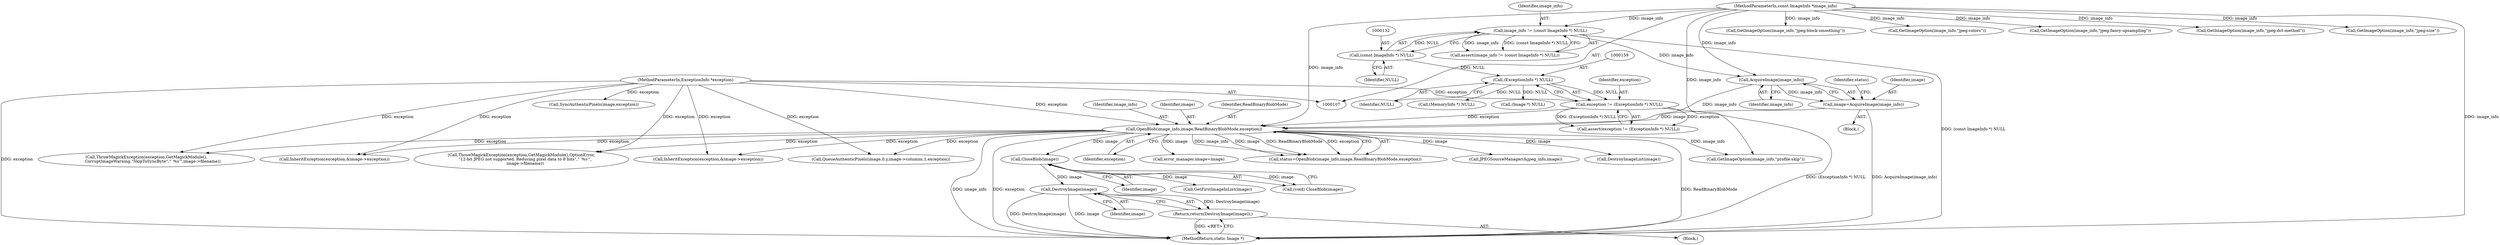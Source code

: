 digraph "0_ImageMagick_58cf5bf4fade82e3b510e8f3463a967278a3e410@pointer" {
"1000296" [label="(Call,DestroyImage(image))"];
"1000269" [label="(Call,CloseBlob(image))"];
"1000179" [label="(Call,OpenBlob(image_info,image,ReadBinaryBlobMode,exception))"];
"1000175" [label="(Call,AcquireImage(image_info))"];
"1000129" [label="(Call,image_info != (const ImageInfo *) NULL)"];
"1000108" [label="(MethodParameterIn,const ImageInfo *image_info)"];
"1000131" [label="(Call,(const ImageInfo *) NULL)"];
"1000173" [label="(Call,image=AcquireImage(image_info))"];
"1000156" [label="(Call,exception != (ExceptionInfo *) NULL)"];
"1000109" [label="(MethodParameterIn,ExceptionInfo *exception)"];
"1000158" [label="(Call,(ExceptionInfo *) NULL)"];
"1000295" [label="(Return,return(DestroyImage(image));)"];
"1000175" [label="(Call,AcquireImage(image_info))"];
"1000157" [label="(Identifier,exception)"];
"1000320" [label="(Call,GetImageOption(image_info,\"profile:skip\"))"];
"1000296" [label="(Call,DestroyImage(image))"];
"1000180" [label="(Identifier,image_info)"];
"1000697" [label="(Call,GetImageOption(image_info,\"jpeg:block-smoothing\"))"];
"1001792" [label="(Call,SyncAuthenticPixels(image,exception))"];
"1000183" [label="(Identifier,exception)"];
"1000110" [label="(Block,)"];
"1000156" [label="(Call,exception != (ExceptionInfo *) NULL)"];
"1000108" [label="(MethodParameterIn,const ImageInfo *image_info)"];
"1000235" [label="(Call,error_manager.image=image)"];
"1000173" [label="(Call,image=AcquireImage(image_info))"];
"1000155" [label="(Call,assert(exception != (ExceptionInfo *) NULL))"];
"1001070" [label="(Call,InheritException(exception,&image->exception))"];
"1000267" [label="(Call,(void) CloseBlob(image))"];
"1000672" [label="(Call,GetImageOption(image_info,\"jpeg:colors\"))"];
"1000129" [label="(Call,image_info != (const ImageInfo *) NULL)"];
"1000176" [label="(Identifier,image_info)"];
"1000270" [label="(Identifier,image)"];
"1000177" [label="(Call,status=OpenBlob(image_info,image,ReadBinaryBlobMode,exception))"];
"1000650" [label="(Call,ThrowMagickException(exception,GetMagickModule(),OptionError,\n      \"12-bit JPEG not supported. Reducing pixel data to 8 bits\",\"`%s'\",\n      image->filename))"];
"1000160" [label="(Identifier,NULL)"];
"1000174" [label="(Identifier,image)"];
"1000232" [label="(Call,(MemoryInfo *) NULL)"];
"1001382" [label="(Call,ThrowMagickException(exception,GetMagickModule(),\n          CorruptImageWarning,\"SkipToSyncByte\",\"`%s'\",image->filename))"];
"1000131" [label="(Call,(const ImageInfo *) NULL)"];
"1000133" [label="(Identifier,NULL)"];
"1000297" [label="(Identifier,image)"];
"1000309" [label="(Call,JPEGSourceManager(&jpeg_info,image))"];
"1000287" [label="(Call,GetFirstImageInList(image))"];
"1000806" [label="(Call,GetImageOption(image_info,\"jpeg:fancy-upsampling\"))"];
"1000128" [label="(Call,assert(image_info != (const ImageInfo *) NULL))"];
"1000178" [label="(Identifier,status)"];
"1000158" [label="(Call,(ExceptionInfo *) NULL)"];
"1000724" [label="(Call,GetImageOption(image_info,\"jpeg:dct-method\"))"];
"1000247" [label="(Block,)"];
"1000295" [label="(Return,return(DestroyImage(image));)"];
"1000269" [label="(Call,CloseBlob(image))"];
"1000191" [label="(Call,DestroyImageList(image))"];
"1000289" [label="(Call,InheritException(exception,&image->exception))"];
"1000179" [label="(Call,OpenBlob(image_info,image,ReadBinaryBlobMode,exception))"];
"1000130" [label="(Identifier,image_info)"];
"1001853" [label="(MethodReturn,static Image *)"];
"1000181" [label="(Identifier,image)"];
"1001397" [label="(Call,QueueAuthenticPixels(image,0,y,image->columns,1,exception))"];
"1000490" [label="(Call,GetImageOption(image_info,\"jpeg:size\"))"];
"1000182" [label="(Identifier,ReadBinaryBlobMode)"];
"1000194" [label="(Call,(Image *) NULL)"];
"1000109" [label="(MethodParameterIn,ExceptionInfo *exception)"];
"1000296" -> "1000295"  [label="AST: "];
"1000296" -> "1000297"  [label="CFG: "];
"1000297" -> "1000296"  [label="AST: "];
"1000295" -> "1000296"  [label="CFG: "];
"1000296" -> "1001853"  [label="DDG: DestroyImage(image)"];
"1000296" -> "1001853"  [label="DDG: image"];
"1000296" -> "1000295"  [label="DDG: DestroyImage(image)"];
"1000269" -> "1000296"  [label="DDG: image"];
"1000269" -> "1000267"  [label="AST: "];
"1000269" -> "1000270"  [label="CFG: "];
"1000270" -> "1000269"  [label="AST: "];
"1000267" -> "1000269"  [label="CFG: "];
"1000269" -> "1000267"  [label="DDG: image"];
"1000179" -> "1000269"  [label="DDG: image"];
"1000269" -> "1000287"  [label="DDG: image"];
"1000179" -> "1000177"  [label="AST: "];
"1000179" -> "1000183"  [label="CFG: "];
"1000180" -> "1000179"  [label="AST: "];
"1000181" -> "1000179"  [label="AST: "];
"1000182" -> "1000179"  [label="AST: "];
"1000183" -> "1000179"  [label="AST: "];
"1000177" -> "1000179"  [label="CFG: "];
"1000179" -> "1001853"  [label="DDG: ReadBinaryBlobMode"];
"1000179" -> "1001853"  [label="DDG: image_info"];
"1000179" -> "1001853"  [label="DDG: exception"];
"1000179" -> "1000177"  [label="DDG: image_info"];
"1000179" -> "1000177"  [label="DDG: image"];
"1000179" -> "1000177"  [label="DDG: ReadBinaryBlobMode"];
"1000179" -> "1000177"  [label="DDG: exception"];
"1000175" -> "1000179"  [label="DDG: image_info"];
"1000108" -> "1000179"  [label="DDG: image_info"];
"1000173" -> "1000179"  [label="DDG: image"];
"1000156" -> "1000179"  [label="DDG: exception"];
"1000109" -> "1000179"  [label="DDG: exception"];
"1000179" -> "1000191"  [label="DDG: image"];
"1000179" -> "1000235"  [label="DDG: image"];
"1000179" -> "1000289"  [label="DDG: exception"];
"1000179" -> "1000309"  [label="DDG: image"];
"1000179" -> "1000320"  [label="DDG: image_info"];
"1000179" -> "1000650"  [label="DDG: exception"];
"1000179" -> "1001070"  [label="DDG: exception"];
"1000179" -> "1001382"  [label="DDG: exception"];
"1000179" -> "1001397"  [label="DDG: exception"];
"1000175" -> "1000173"  [label="AST: "];
"1000175" -> "1000176"  [label="CFG: "];
"1000176" -> "1000175"  [label="AST: "];
"1000173" -> "1000175"  [label="CFG: "];
"1000175" -> "1000173"  [label="DDG: image_info"];
"1000129" -> "1000175"  [label="DDG: image_info"];
"1000108" -> "1000175"  [label="DDG: image_info"];
"1000129" -> "1000128"  [label="AST: "];
"1000129" -> "1000131"  [label="CFG: "];
"1000130" -> "1000129"  [label="AST: "];
"1000131" -> "1000129"  [label="AST: "];
"1000128" -> "1000129"  [label="CFG: "];
"1000129" -> "1001853"  [label="DDG: (const ImageInfo *) NULL"];
"1000129" -> "1000128"  [label="DDG: image_info"];
"1000129" -> "1000128"  [label="DDG: (const ImageInfo *) NULL"];
"1000108" -> "1000129"  [label="DDG: image_info"];
"1000131" -> "1000129"  [label="DDG: NULL"];
"1000108" -> "1000107"  [label="AST: "];
"1000108" -> "1001853"  [label="DDG: image_info"];
"1000108" -> "1000320"  [label="DDG: image_info"];
"1000108" -> "1000490"  [label="DDG: image_info"];
"1000108" -> "1000672"  [label="DDG: image_info"];
"1000108" -> "1000697"  [label="DDG: image_info"];
"1000108" -> "1000724"  [label="DDG: image_info"];
"1000108" -> "1000806"  [label="DDG: image_info"];
"1000131" -> "1000133"  [label="CFG: "];
"1000132" -> "1000131"  [label="AST: "];
"1000133" -> "1000131"  [label="AST: "];
"1000131" -> "1000158"  [label="DDG: NULL"];
"1000173" -> "1000110"  [label="AST: "];
"1000174" -> "1000173"  [label="AST: "];
"1000178" -> "1000173"  [label="CFG: "];
"1000173" -> "1001853"  [label="DDG: AcquireImage(image_info)"];
"1000156" -> "1000155"  [label="AST: "];
"1000156" -> "1000158"  [label="CFG: "];
"1000157" -> "1000156"  [label="AST: "];
"1000158" -> "1000156"  [label="AST: "];
"1000155" -> "1000156"  [label="CFG: "];
"1000156" -> "1001853"  [label="DDG: (ExceptionInfo *) NULL"];
"1000156" -> "1000155"  [label="DDG: exception"];
"1000156" -> "1000155"  [label="DDG: (ExceptionInfo *) NULL"];
"1000109" -> "1000156"  [label="DDG: exception"];
"1000158" -> "1000156"  [label="DDG: NULL"];
"1000109" -> "1000107"  [label="AST: "];
"1000109" -> "1001853"  [label="DDG: exception"];
"1000109" -> "1000289"  [label="DDG: exception"];
"1000109" -> "1000650"  [label="DDG: exception"];
"1000109" -> "1001070"  [label="DDG: exception"];
"1000109" -> "1001382"  [label="DDG: exception"];
"1000109" -> "1001397"  [label="DDG: exception"];
"1000109" -> "1001792"  [label="DDG: exception"];
"1000158" -> "1000160"  [label="CFG: "];
"1000159" -> "1000158"  [label="AST: "];
"1000160" -> "1000158"  [label="AST: "];
"1000158" -> "1000194"  [label="DDG: NULL"];
"1000158" -> "1000232"  [label="DDG: NULL"];
"1000295" -> "1000247"  [label="AST: "];
"1001853" -> "1000295"  [label="CFG: "];
"1000295" -> "1001853"  [label="DDG: <RET>"];
}
